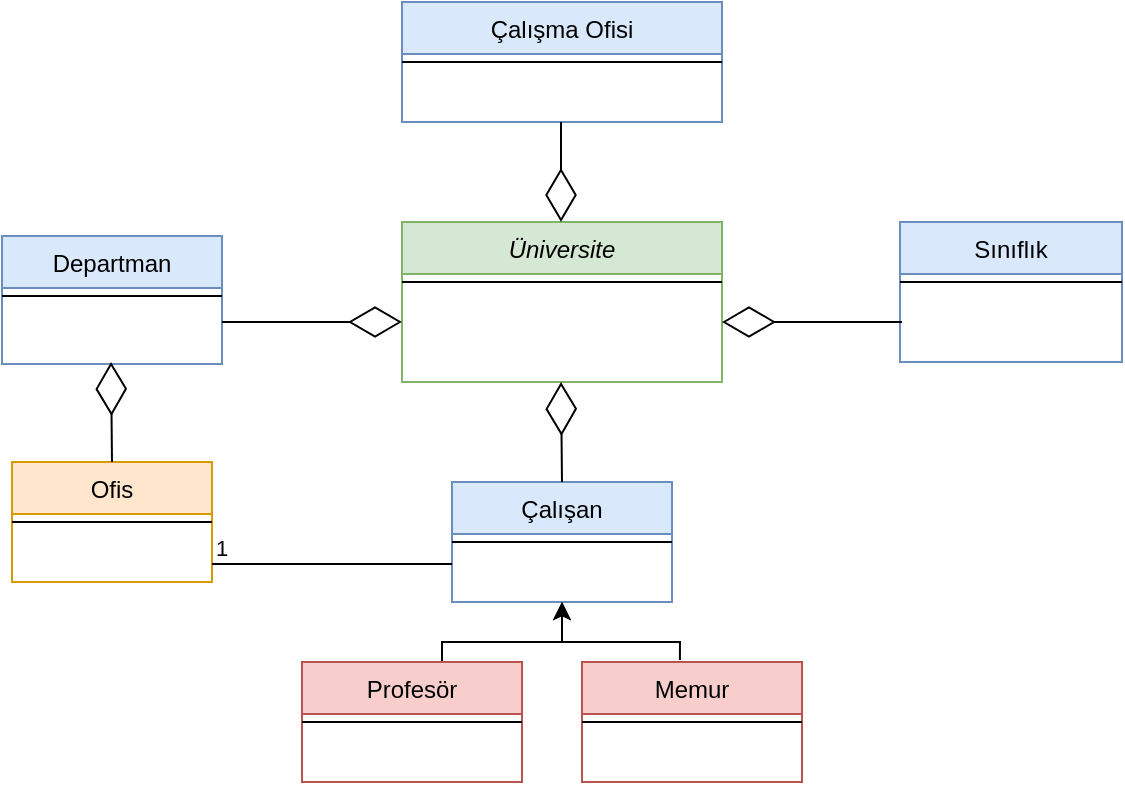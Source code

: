 <mxfile version="15.6.8" type="github">
  <diagram id="C5RBs43oDa-KdzZeNtuy" name="Page-1">
    <mxGraphModel dx="1422" dy="754" grid="1" gridSize="10" guides="1" tooltips="1" connect="1" arrows="1" fold="1" page="1" pageScale="1" pageWidth="827" pageHeight="1169" math="0" shadow="0">
      <root>
        <mxCell id="WIyWlLk6GJQsqaUBKTNV-0" />
        <mxCell id="WIyWlLk6GJQsqaUBKTNV-1" parent="WIyWlLk6GJQsqaUBKTNV-0" />
        <mxCell id="zkfFHV4jXpPFQw0GAbJ--0" value="Üniversite" style="swimlane;fontStyle=2;align=center;verticalAlign=top;childLayout=stackLayout;horizontal=1;startSize=26;horizontalStack=0;resizeParent=1;resizeLast=0;collapsible=1;marginBottom=0;rounded=0;shadow=0;strokeWidth=1;fillColor=#d5e8d4;strokeColor=#82b366;" parent="WIyWlLk6GJQsqaUBKTNV-1" vertex="1">
          <mxGeometry x="310" y="260" width="160" height="80" as="geometry">
            <mxRectangle x="220" y="120" width="160" height="26" as="alternateBounds" />
          </mxGeometry>
        </mxCell>
        <mxCell id="zkfFHV4jXpPFQw0GAbJ--4" value="" style="line;html=1;strokeWidth=1;align=left;verticalAlign=middle;spacingTop=-1;spacingLeft=3;spacingRight=3;rotatable=0;labelPosition=right;points=[];portConstraint=eastwest;" parent="zkfFHV4jXpPFQw0GAbJ--0" vertex="1">
          <mxGeometry y="26" width="160" height="8" as="geometry" />
        </mxCell>
        <mxCell id="zkfFHV4jXpPFQw0GAbJ--6" value="Departman" style="swimlane;fontStyle=0;align=center;verticalAlign=top;childLayout=stackLayout;horizontal=1;startSize=26;horizontalStack=0;resizeParent=1;resizeLast=0;collapsible=1;marginBottom=0;rounded=0;shadow=0;strokeWidth=1;fillColor=#dae8fc;strokeColor=#6c8ebf;" parent="WIyWlLk6GJQsqaUBKTNV-1" vertex="1">
          <mxGeometry x="110" y="267" width="110" height="64" as="geometry">
            <mxRectangle x="80" y="260" width="160" height="26" as="alternateBounds" />
          </mxGeometry>
        </mxCell>
        <mxCell id="zkfFHV4jXpPFQw0GAbJ--9" value="" style="line;html=1;strokeWidth=1;align=left;verticalAlign=middle;spacingTop=-1;spacingLeft=3;spacingRight=3;rotatable=0;labelPosition=right;points=[];portConstraint=eastwest;" parent="zkfFHV4jXpPFQw0GAbJ--6" vertex="1">
          <mxGeometry y="26" width="110" height="8" as="geometry" />
        </mxCell>
        <mxCell id="zkfFHV4jXpPFQw0GAbJ--13" value="Çalışma Ofisi" style="swimlane;fontStyle=0;align=center;verticalAlign=top;childLayout=stackLayout;horizontal=1;startSize=26;horizontalStack=0;resizeParent=1;resizeLast=0;collapsible=1;marginBottom=0;rounded=0;shadow=0;strokeWidth=1;fillColor=#dae8fc;strokeColor=#6c8ebf;" parent="WIyWlLk6GJQsqaUBKTNV-1" vertex="1">
          <mxGeometry x="310" y="150" width="160" height="60" as="geometry">
            <mxRectangle x="310" y="180" width="170" height="26" as="alternateBounds" />
          </mxGeometry>
        </mxCell>
        <mxCell id="zkfFHV4jXpPFQw0GAbJ--15" value="" style="line;html=1;strokeWidth=1;align=left;verticalAlign=middle;spacingTop=-1;spacingLeft=3;spacingRight=3;rotatable=0;labelPosition=right;points=[];portConstraint=eastwest;" parent="zkfFHV4jXpPFQw0GAbJ--13" vertex="1">
          <mxGeometry y="26" width="160" height="8" as="geometry" />
        </mxCell>
        <mxCell id="zkfFHV4jXpPFQw0GAbJ--17" value="Sınıflık" style="swimlane;fontStyle=0;align=center;verticalAlign=top;childLayout=stackLayout;horizontal=1;startSize=26;horizontalStack=0;resizeParent=1;resizeLast=0;collapsible=1;marginBottom=0;rounded=0;shadow=0;strokeWidth=1;fillColor=#dae8fc;strokeColor=#6c8ebf;" parent="WIyWlLk6GJQsqaUBKTNV-1" vertex="1">
          <mxGeometry x="559" y="260" width="111" height="70" as="geometry">
            <mxRectangle x="508" y="120" width="160" height="26" as="alternateBounds" />
          </mxGeometry>
        </mxCell>
        <mxCell id="zkfFHV4jXpPFQw0GAbJ--23" value="" style="line;html=1;strokeWidth=1;align=left;verticalAlign=middle;spacingTop=-1;spacingLeft=3;spacingRight=3;rotatable=0;labelPosition=right;points=[];portConstraint=eastwest;" parent="zkfFHV4jXpPFQw0GAbJ--17" vertex="1">
          <mxGeometry y="26" width="111" height="8" as="geometry" />
        </mxCell>
        <mxCell id="Uz2IyjZiA-glR8ln1gCU-0" value="Çalışan" style="swimlane;fontStyle=0;align=center;verticalAlign=top;childLayout=stackLayout;horizontal=1;startSize=26;horizontalStack=0;resizeParent=1;resizeLast=0;collapsible=1;marginBottom=0;rounded=0;shadow=0;strokeWidth=1;fillColor=#dae8fc;strokeColor=#6c8ebf;" vertex="1" parent="WIyWlLk6GJQsqaUBKTNV-1">
          <mxGeometry x="335" y="390" width="110" height="60" as="geometry">
            <mxRectangle x="480" y="460" width="160" height="26" as="alternateBounds" />
          </mxGeometry>
        </mxCell>
        <mxCell id="Uz2IyjZiA-glR8ln1gCU-3" value="" style="line;html=1;strokeWidth=1;align=left;verticalAlign=middle;spacingTop=-1;spacingLeft=3;spacingRight=3;rotatable=0;labelPosition=right;points=[];portConstraint=eastwest;" vertex="1" parent="Uz2IyjZiA-glR8ln1gCU-0">
          <mxGeometry y="26" width="110" height="8" as="geometry" />
        </mxCell>
        <mxCell id="Uz2IyjZiA-glR8ln1gCU-22" value="" style="endArrow=classic;html=1;rounded=0;entryX=0.5;entryY=1;entryDx=0;entryDy=0;" edge="1" parent="Uz2IyjZiA-glR8ln1gCU-0" target="Uz2IyjZiA-glR8ln1gCU-0">
          <mxGeometry width="50" height="50" relative="1" as="geometry">
            <mxPoint x="-5" y="90" as="sourcePoint" />
            <mxPoint x="65" y="70" as="targetPoint" />
            <Array as="points">
              <mxPoint x="-5" y="80" />
              <mxPoint x="55" y="80" />
            </Array>
          </mxGeometry>
        </mxCell>
        <mxCell id="Uz2IyjZiA-glR8ln1gCU-10" value="" style="endArrow=diamondThin;endFill=0;endSize=24;html=1;rounded=0;" edge="1" parent="WIyWlLk6GJQsqaUBKTNV-1">
          <mxGeometry width="160" relative="1" as="geometry">
            <mxPoint x="560" y="310" as="sourcePoint" />
            <mxPoint x="470" y="310" as="targetPoint" />
          </mxGeometry>
        </mxCell>
        <mxCell id="Uz2IyjZiA-glR8ln1gCU-12" value="" style="endArrow=diamondThin;endFill=0;endSize=24;html=1;rounded=0;" edge="1" parent="WIyWlLk6GJQsqaUBKTNV-1">
          <mxGeometry width="160" relative="1" as="geometry">
            <mxPoint x="389.5" y="210" as="sourcePoint" />
            <mxPoint x="389.5" y="260" as="targetPoint" />
          </mxGeometry>
        </mxCell>
        <mxCell id="Uz2IyjZiA-glR8ln1gCU-13" value="" style="endArrow=diamondThin;endFill=0;endSize=24;html=1;rounded=0;" edge="1" parent="WIyWlLk6GJQsqaUBKTNV-1">
          <mxGeometry width="160" relative="1" as="geometry">
            <mxPoint x="220" y="310" as="sourcePoint" />
            <mxPoint x="310" y="310" as="targetPoint" />
          </mxGeometry>
        </mxCell>
        <mxCell id="Uz2IyjZiA-glR8ln1gCU-14" value="Ofis" style="swimlane;fontStyle=0;align=center;verticalAlign=top;childLayout=stackLayout;horizontal=1;startSize=26;horizontalStack=0;resizeParent=1;resizeLast=0;collapsible=1;marginBottom=0;rounded=0;shadow=0;strokeWidth=1;fillColor=#ffe6cc;strokeColor=#d79b00;" vertex="1" parent="WIyWlLk6GJQsqaUBKTNV-1">
          <mxGeometry x="115" y="380" width="100" height="60" as="geometry">
            <mxRectangle x="480" y="460" width="160" height="26" as="alternateBounds" />
          </mxGeometry>
        </mxCell>
        <mxCell id="Uz2IyjZiA-glR8ln1gCU-15" value="" style="line;html=1;strokeWidth=1;align=left;verticalAlign=middle;spacingTop=-1;spacingLeft=3;spacingRight=3;rotatable=0;labelPosition=right;points=[];portConstraint=eastwest;" vertex="1" parent="Uz2IyjZiA-glR8ln1gCU-14">
          <mxGeometry y="26" width="100" height="8" as="geometry" />
        </mxCell>
        <mxCell id="Uz2IyjZiA-glR8ln1gCU-16" value="" style="endArrow=diamondThin;endFill=0;endSize=24;html=1;rounded=0;entryX=0.127;entryY=0.875;entryDx=0;entryDy=0;entryPerimeter=0;exitX=0.5;exitY=0;exitDx=0;exitDy=0;" edge="1" parent="WIyWlLk6GJQsqaUBKTNV-1" source="Uz2IyjZiA-glR8ln1gCU-14">
          <mxGeometry width="160" relative="1" as="geometry">
            <mxPoint x="165" y="370" as="sourcePoint" />
            <mxPoint x="164.5" y="330" as="targetPoint" />
          </mxGeometry>
        </mxCell>
        <mxCell id="Uz2IyjZiA-glR8ln1gCU-17" value="" style="endArrow=diamondThin;endFill=0;endSize=24;html=1;rounded=0;entryX=0.127;entryY=0.875;entryDx=0;entryDy=0;entryPerimeter=0;exitX=0.5;exitY=0;exitDx=0;exitDy=0;" edge="1" parent="WIyWlLk6GJQsqaUBKTNV-1">
          <mxGeometry width="160" relative="1" as="geometry">
            <mxPoint x="390" y="390" as="sourcePoint" />
            <mxPoint x="389.5" y="340" as="targetPoint" />
          </mxGeometry>
        </mxCell>
        <mxCell id="Uz2IyjZiA-glR8ln1gCU-18" value="Profesör" style="swimlane;fontStyle=0;align=center;verticalAlign=top;childLayout=stackLayout;horizontal=1;startSize=26;horizontalStack=0;resizeParent=1;resizeLast=0;collapsible=1;marginBottom=0;rounded=0;shadow=0;strokeWidth=1;fillColor=#f8cecc;strokeColor=#b85450;" vertex="1" parent="WIyWlLk6GJQsqaUBKTNV-1">
          <mxGeometry x="260" y="480" width="110" height="60" as="geometry">
            <mxRectangle x="480" y="460" width="160" height="26" as="alternateBounds" />
          </mxGeometry>
        </mxCell>
        <mxCell id="Uz2IyjZiA-glR8ln1gCU-19" value="" style="line;html=1;strokeWidth=1;align=left;verticalAlign=middle;spacingTop=-1;spacingLeft=3;spacingRight=3;rotatable=0;labelPosition=right;points=[];portConstraint=eastwest;" vertex="1" parent="Uz2IyjZiA-glR8ln1gCU-18">
          <mxGeometry y="26" width="110" height="8" as="geometry" />
        </mxCell>
        <mxCell id="Uz2IyjZiA-glR8ln1gCU-20" value="Memur" style="swimlane;fontStyle=0;align=center;verticalAlign=top;childLayout=stackLayout;horizontal=1;startSize=26;horizontalStack=0;resizeParent=1;resizeLast=0;collapsible=1;marginBottom=0;rounded=0;shadow=0;strokeWidth=1;fillColor=#f8cecc;strokeColor=#b85450;" vertex="1" parent="WIyWlLk6GJQsqaUBKTNV-1">
          <mxGeometry x="400" y="480" width="110" height="60" as="geometry">
            <mxRectangle x="480" y="460" width="160" height="26" as="alternateBounds" />
          </mxGeometry>
        </mxCell>
        <mxCell id="Uz2IyjZiA-glR8ln1gCU-21" value="" style="line;html=1;strokeWidth=1;align=left;verticalAlign=middle;spacingTop=-1;spacingLeft=3;spacingRight=3;rotatable=0;labelPosition=right;points=[];portConstraint=eastwest;" vertex="1" parent="Uz2IyjZiA-glR8ln1gCU-20">
          <mxGeometry y="26" width="110" height="8" as="geometry" />
        </mxCell>
        <mxCell id="Uz2IyjZiA-glR8ln1gCU-23" value="" style="endArrow=classic;html=1;rounded=0;edgeStyle=orthogonalEdgeStyle;exitX=0.445;exitY=-0.017;exitDx=0;exitDy=0;exitPerimeter=0;" edge="1" parent="WIyWlLk6GJQsqaUBKTNV-1" source="Uz2IyjZiA-glR8ln1gCU-20">
          <mxGeometry width="50" height="50" relative="1" as="geometry">
            <mxPoint x="450" y="470" as="sourcePoint" />
            <mxPoint x="390" y="450" as="targetPoint" />
            <Array as="points">
              <mxPoint x="449" y="470" />
              <mxPoint x="390" y="470" />
            </Array>
          </mxGeometry>
        </mxCell>
        <mxCell id="Uz2IyjZiA-glR8ln1gCU-26" value="" style="endArrow=none;endFill=0;html=1;align=left;verticalAlign=top;rounded=0;strokeColor=default;" edge="1" parent="WIyWlLk6GJQsqaUBKTNV-1">
          <mxGeometry x="-1" relative="1" as="geometry">
            <mxPoint x="215" y="431" as="sourcePoint" />
            <mxPoint x="335" y="431" as="targetPoint" />
          </mxGeometry>
        </mxCell>
        <mxCell id="Uz2IyjZiA-glR8ln1gCU-27" value="1" style="edgeLabel;resizable=0;html=1;align=left;verticalAlign=bottom;" connectable="0" vertex="1" parent="Uz2IyjZiA-glR8ln1gCU-26">
          <mxGeometry x="-1" relative="1" as="geometry" />
        </mxCell>
        <mxCell id="Uz2IyjZiA-glR8ln1gCU-28" style="edgeStyle=none;rounded=0;orthogonalLoop=1;jettySize=auto;html=1;entryX=0;entryY=0.5;entryDx=0;entryDy=0;endArrow=none;endFill=0;strokeColor=default;" edge="1" parent="WIyWlLk6GJQsqaUBKTNV-1" source="Uz2IyjZiA-glR8ln1gCU-0" target="Uz2IyjZiA-glR8ln1gCU-0">
          <mxGeometry relative="1" as="geometry" />
        </mxCell>
      </root>
    </mxGraphModel>
  </diagram>
</mxfile>
